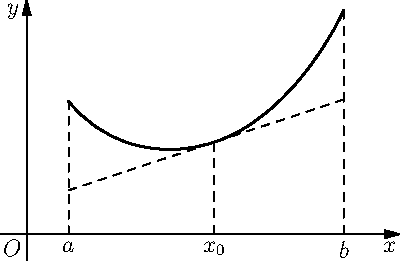 size(200);
import graph;
import geometry;
path p=(18,57)..controls(24.6897020993,48.5542116432)and(33.7399669591,42.2886436633)..(44,39)
  ..controls(58.8888580389,34.2276811928)and(75.0140341328,35.9943800805)..(89,43)
  ..controls(99.0578737705,48.038024653)and(107.569317408,55.564220698)..(115,64)
  ..controls(123.475464645,73.6218817514)and(130.545656529,84.3955074784)..(136,96);

draw(p,linewidth(1));

pair A=point(p,0);
pair B=point(p,length(p));
pair M=point(p,0.45*length(p));
pair T=dir(p,0.45*length(p));
pair K=intersectionpoint(line(M,M+T),line(A,(A.x,0)));
pair L=intersectionpoint(line(M,M+T),line(B,(B.x,0)));
draw(K--L,dashed);

draw(A--(A.x,0),dashed);
draw(B--(B.x,0),dashed);
draw(M--(M.x,0),dashed);
label("$x_{0}$",M.x,S);

label("$a$",A.x,S);
label("$b$",B.x,S);
label("$O$",(0,0),SW);
xlimits(-10,B.x+20);
axes("$x$","$y$",Arrow());

